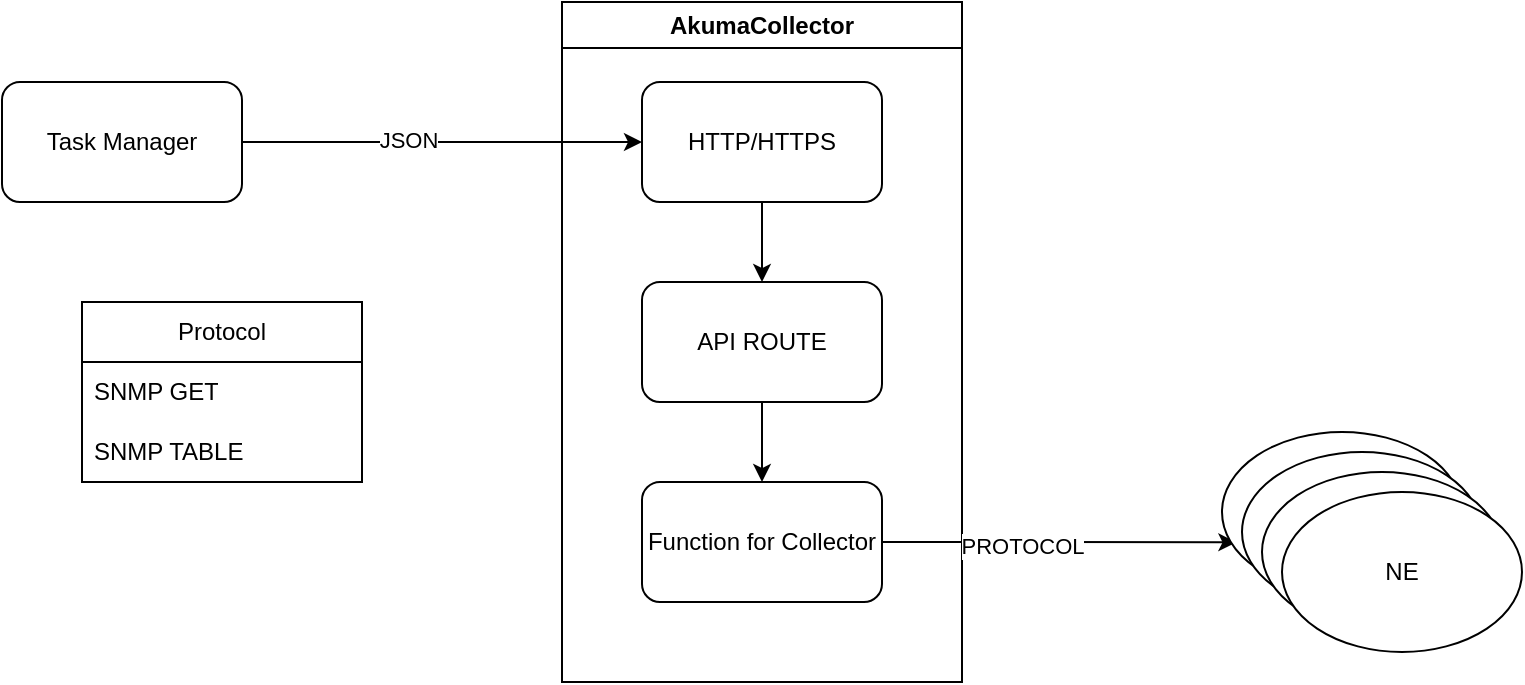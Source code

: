<mxfile version="21.4.0" type="github">
  <diagram name="Página-1" id="w7n1VHw7zp73nx7APcbF">
    <mxGraphModel dx="1050" dy="559" grid="1" gridSize="10" guides="1" tooltips="1" connect="1" arrows="1" fold="1" page="1" pageScale="1" pageWidth="827" pageHeight="1169" math="0" shadow="0">
      <root>
        <mxCell id="0" />
        <mxCell id="1" parent="0" />
        <mxCell id="DIWo7aYpRcRTTr9Tnec7-3" style="edgeStyle=orthogonalEdgeStyle;rounded=0;orthogonalLoop=1;jettySize=auto;html=1;entryX=0;entryY=0.5;entryDx=0;entryDy=0;" edge="1" parent="1" source="54zGSmnTp9mLfaVf51Lj-1" target="DIWo7aYpRcRTTr9Tnec7-1">
          <mxGeometry relative="1" as="geometry" />
        </mxCell>
        <mxCell id="DIWo7aYpRcRTTr9Tnec7-4" value="JSON" style="edgeLabel;html=1;align=center;verticalAlign=middle;resizable=0;points=[];" vertex="1" connectable="0" parent="DIWo7aYpRcRTTr9Tnec7-3">
          <mxGeometry x="-0.172" y="1" relative="1" as="geometry">
            <mxPoint as="offset" />
          </mxGeometry>
        </mxCell>
        <mxCell id="54zGSmnTp9mLfaVf51Lj-1" value="Task Manager" style="rounded=1;whiteSpace=wrap;html=1;" parent="1" vertex="1">
          <mxGeometry x="30" y="230" width="120" height="60" as="geometry" />
        </mxCell>
        <mxCell id="DIWo7aYpRcRTTr9Tnec7-5" value="AkumaCollector" style="swimlane;whiteSpace=wrap;html=1;" vertex="1" parent="1">
          <mxGeometry x="310" y="190" width="200" height="340" as="geometry" />
        </mxCell>
        <mxCell id="DIWo7aYpRcRTTr9Tnec7-11" value="" style="edgeStyle=orthogonalEdgeStyle;rounded=0;orthogonalLoop=1;jettySize=auto;html=1;" edge="1" parent="DIWo7aYpRcRTTr9Tnec7-5" source="DIWo7aYpRcRTTr9Tnec7-1" target="DIWo7aYpRcRTTr9Tnec7-8">
          <mxGeometry relative="1" as="geometry" />
        </mxCell>
        <mxCell id="DIWo7aYpRcRTTr9Tnec7-1" value="HTTP/HTTPS" style="rounded=1;whiteSpace=wrap;html=1;" vertex="1" parent="DIWo7aYpRcRTTr9Tnec7-5">
          <mxGeometry x="40" y="40" width="120" height="60" as="geometry" />
        </mxCell>
        <mxCell id="DIWo7aYpRcRTTr9Tnec7-8" value="API ROUTE" style="rounded=1;whiteSpace=wrap;html=1;" vertex="1" parent="DIWo7aYpRcRTTr9Tnec7-5">
          <mxGeometry x="40" y="140" width="120" height="60" as="geometry" />
        </mxCell>
        <mxCell id="DIWo7aYpRcRTTr9Tnec7-17" style="edgeStyle=orthogonalEdgeStyle;rounded=0;orthogonalLoop=1;jettySize=auto;html=1;entryX=0.06;entryY=0.69;entryDx=0;entryDy=0;entryPerimeter=0;" edge="1" parent="1" source="DIWo7aYpRcRTTr9Tnec7-7" target="DIWo7aYpRcRTTr9Tnec7-13">
          <mxGeometry relative="1" as="geometry" />
        </mxCell>
        <mxCell id="DIWo7aYpRcRTTr9Tnec7-18" value="PROTOCOL" style="edgeLabel;html=1;align=center;verticalAlign=middle;resizable=0;points=[];" vertex="1" connectable="0" parent="DIWo7aYpRcRTTr9Tnec7-17">
          <mxGeometry x="-0.179" y="-2" relative="1" as="geometry">
            <mxPoint x="-3" as="offset" />
          </mxGeometry>
        </mxCell>
        <mxCell id="DIWo7aYpRcRTTr9Tnec7-7" value="Function for Collector" style="rounded=1;whiteSpace=wrap;html=1;" vertex="1" parent="1">
          <mxGeometry x="350" y="430" width="120" height="60" as="geometry" />
        </mxCell>
        <mxCell id="DIWo7aYpRcRTTr9Tnec7-10" value="" style="edgeStyle=orthogonalEdgeStyle;rounded=0;orthogonalLoop=1;jettySize=auto;html=1;" edge="1" parent="1" source="DIWo7aYpRcRTTr9Tnec7-8" target="DIWo7aYpRcRTTr9Tnec7-7">
          <mxGeometry relative="1" as="geometry" />
        </mxCell>
        <mxCell id="DIWo7aYpRcRTTr9Tnec7-13" value="NE" style="ellipse;whiteSpace=wrap;html=1;" vertex="1" parent="1">
          <mxGeometry x="640" y="405" width="120" height="80" as="geometry" />
        </mxCell>
        <mxCell id="DIWo7aYpRcRTTr9Tnec7-14" value="NE" style="ellipse;whiteSpace=wrap;html=1;" vertex="1" parent="1">
          <mxGeometry x="650" y="415" width="120" height="80" as="geometry" />
        </mxCell>
        <mxCell id="DIWo7aYpRcRTTr9Tnec7-15" value="NE" style="ellipse;whiteSpace=wrap;html=1;" vertex="1" parent="1">
          <mxGeometry x="660" y="425" width="120" height="80" as="geometry" />
        </mxCell>
        <mxCell id="DIWo7aYpRcRTTr9Tnec7-16" value="NE" style="ellipse;whiteSpace=wrap;html=1;" vertex="1" parent="1">
          <mxGeometry x="670" y="435" width="120" height="80" as="geometry" />
        </mxCell>
        <mxCell id="DIWo7aYpRcRTTr9Tnec7-19" value="Protocol" style="swimlane;fontStyle=0;childLayout=stackLayout;horizontal=1;startSize=30;horizontalStack=0;resizeParent=1;resizeParentMax=0;resizeLast=0;collapsible=1;marginBottom=0;whiteSpace=wrap;html=1;" vertex="1" parent="1">
          <mxGeometry x="70" y="340" width="140" height="90" as="geometry" />
        </mxCell>
        <mxCell id="DIWo7aYpRcRTTr9Tnec7-20" value="SNMP GET" style="text;strokeColor=none;fillColor=none;align=left;verticalAlign=middle;spacingLeft=4;spacingRight=4;overflow=hidden;points=[[0,0.5],[1,0.5]];portConstraint=eastwest;rotatable=0;whiteSpace=wrap;html=1;" vertex="1" parent="DIWo7aYpRcRTTr9Tnec7-19">
          <mxGeometry y="30" width="140" height="30" as="geometry" />
        </mxCell>
        <mxCell id="DIWo7aYpRcRTTr9Tnec7-21" value="SNMP TABLE" style="text;strokeColor=none;fillColor=none;align=left;verticalAlign=middle;spacingLeft=4;spacingRight=4;overflow=hidden;points=[[0,0.5],[1,0.5]];portConstraint=eastwest;rotatable=0;whiteSpace=wrap;html=1;" vertex="1" parent="DIWo7aYpRcRTTr9Tnec7-19">
          <mxGeometry y="60" width="140" height="30" as="geometry" />
        </mxCell>
      </root>
    </mxGraphModel>
  </diagram>
</mxfile>
